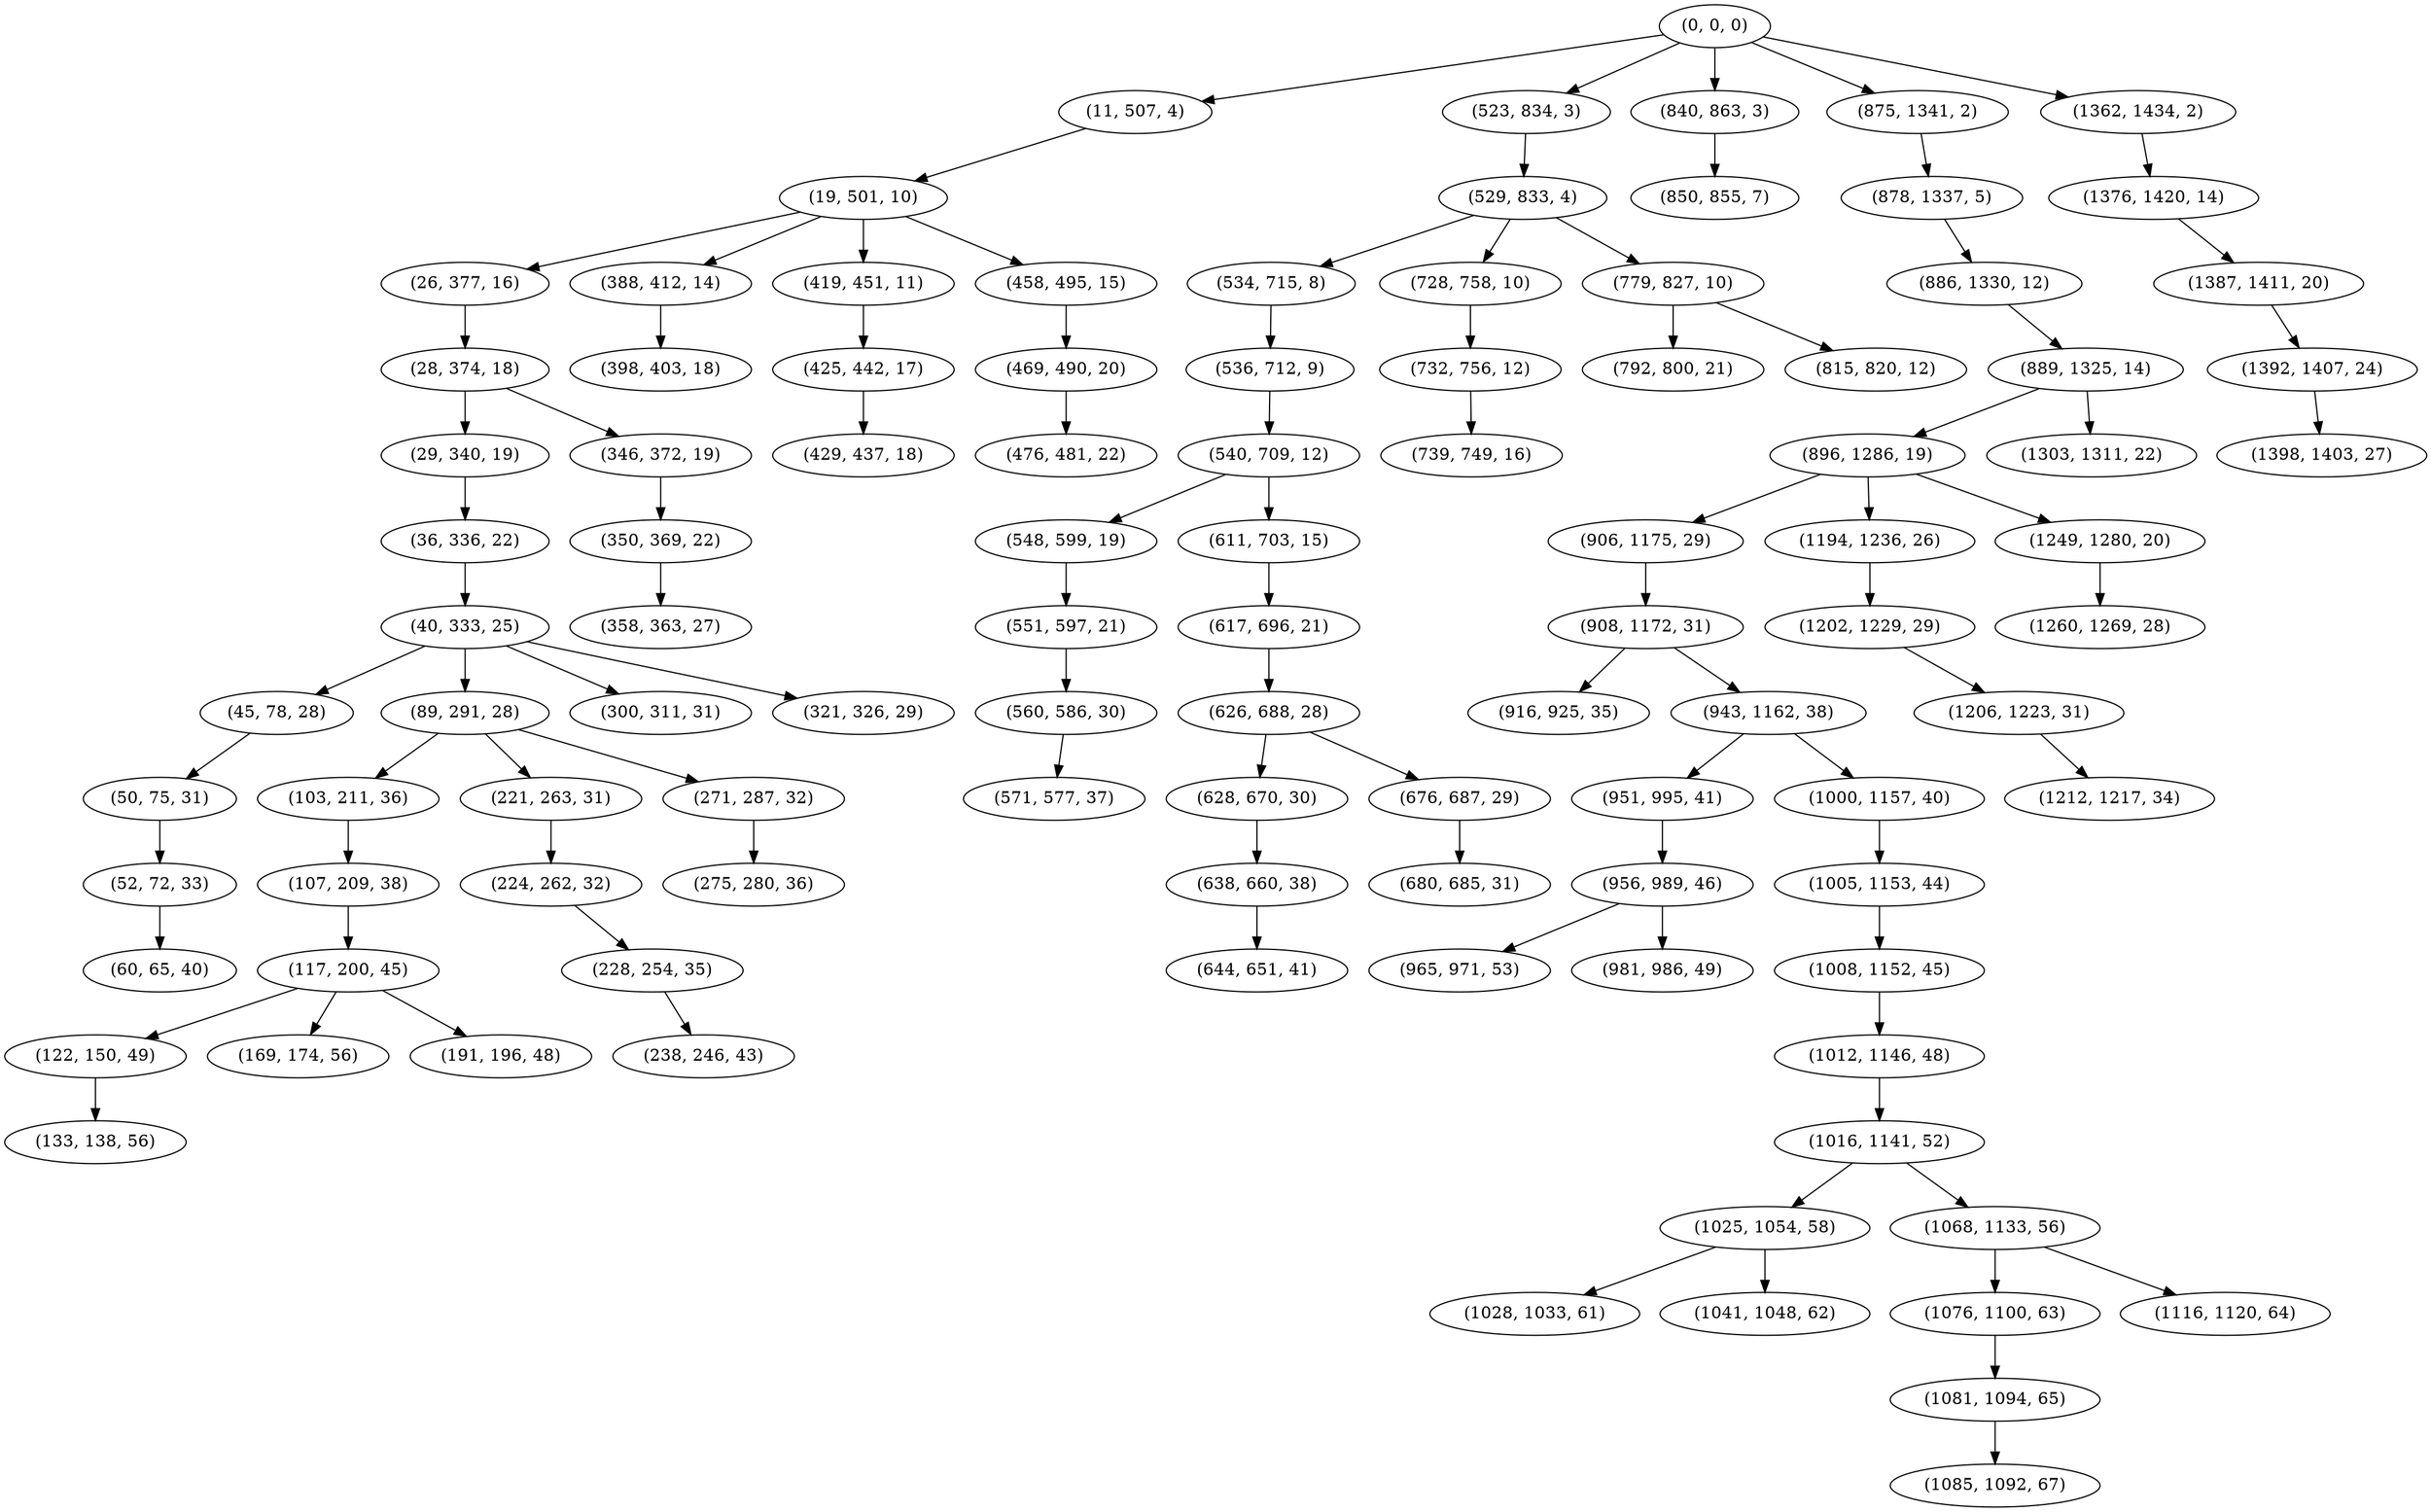 digraph tree {
    "(0, 0, 0)";
    "(11, 507, 4)";
    "(19, 501, 10)";
    "(26, 377, 16)";
    "(28, 374, 18)";
    "(29, 340, 19)";
    "(36, 336, 22)";
    "(40, 333, 25)";
    "(45, 78, 28)";
    "(50, 75, 31)";
    "(52, 72, 33)";
    "(60, 65, 40)";
    "(89, 291, 28)";
    "(103, 211, 36)";
    "(107, 209, 38)";
    "(117, 200, 45)";
    "(122, 150, 49)";
    "(133, 138, 56)";
    "(169, 174, 56)";
    "(191, 196, 48)";
    "(221, 263, 31)";
    "(224, 262, 32)";
    "(228, 254, 35)";
    "(238, 246, 43)";
    "(271, 287, 32)";
    "(275, 280, 36)";
    "(300, 311, 31)";
    "(321, 326, 29)";
    "(346, 372, 19)";
    "(350, 369, 22)";
    "(358, 363, 27)";
    "(388, 412, 14)";
    "(398, 403, 18)";
    "(419, 451, 11)";
    "(425, 442, 17)";
    "(429, 437, 18)";
    "(458, 495, 15)";
    "(469, 490, 20)";
    "(476, 481, 22)";
    "(523, 834, 3)";
    "(529, 833, 4)";
    "(534, 715, 8)";
    "(536, 712, 9)";
    "(540, 709, 12)";
    "(548, 599, 19)";
    "(551, 597, 21)";
    "(560, 586, 30)";
    "(571, 577, 37)";
    "(611, 703, 15)";
    "(617, 696, 21)";
    "(626, 688, 28)";
    "(628, 670, 30)";
    "(638, 660, 38)";
    "(644, 651, 41)";
    "(676, 687, 29)";
    "(680, 685, 31)";
    "(728, 758, 10)";
    "(732, 756, 12)";
    "(739, 749, 16)";
    "(779, 827, 10)";
    "(792, 800, 21)";
    "(815, 820, 12)";
    "(840, 863, 3)";
    "(850, 855, 7)";
    "(875, 1341, 2)";
    "(878, 1337, 5)";
    "(886, 1330, 12)";
    "(889, 1325, 14)";
    "(896, 1286, 19)";
    "(906, 1175, 29)";
    "(908, 1172, 31)";
    "(916, 925, 35)";
    "(943, 1162, 38)";
    "(951, 995, 41)";
    "(956, 989, 46)";
    "(965, 971, 53)";
    "(981, 986, 49)";
    "(1000, 1157, 40)";
    "(1005, 1153, 44)";
    "(1008, 1152, 45)";
    "(1012, 1146, 48)";
    "(1016, 1141, 52)";
    "(1025, 1054, 58)";
    "(1028, 1033, 61)";
    "(1041, 1048, 62)";
    "(1068, 1133, 56)";
    "(1076, 1100, 63)";
    "(1081, 1094, 65)";
    "(1085, 1092, 67)";
    "(1116, 1120, 64)";
    "(1194, 1236, 26)";
    "(1202, 1229, 29)";
    "(1206, 1223, 31)";
    "(1212, 1217, 34)";
    "(1249, 1280, 20)";
    "(1260, 1269, 28)";
    "(1303, 1311, 22)";
    "(1362, 1434, 2)";
    "(1376, 1420, 14)";
    "(1387, 1411, 20)";
    "(1392, 1407, 24)";
    "(1398, 1403, 27)";
    "(0, 0, 0)" -> "(11, 507, 4)";
    "(0, 0, 0)" -> "(523, 834, 3)";
    "(0, 0, 0)" -> "(840, 863, 3)";
    "(0, 0, 0)" -> "(875, 1341, 2)";
    "(0, 0, 0)" -> "(1362, 1434, 2)";
    "(11, 507, 4)" -> "(19, 501, 10)";
    "(19, 501, 10)" -> "(26, 377, 16)";
    "(19, 501, 10)" -> "(388, 412, 14)";
    "(19, 501, 10)" -> "(419, 451, 11)";
    "(19, 501, 10)" -> "(458, 495, 15)";
    "(26, 377, 16)" -> "(28, 374, 18)";
    "(28, 374, 18)" -> "(29, 340, 19)";
    "(28, 374, 18)" -> "(346, 372, 19)";
    "(29, 340, 19)" -> "(36, 336, 22)";
    "(36, 336, 22)" -> "(40, 333, 25)";
    "(40, 333, 25)" -> "(45, 78, 28)";
    "(40, 333, 25)" -> "(89, 291, 28)";
    "(40, 333, 25)" -> "(300, 311, 31)";
    "(40, 333, 25)" -> "(321, 326, 29)";
    "(45, 78, 28)" -> "(50, 75, 31)";
    "(50, 75, 31)" -> "(52, 72, 33)";
    "(52, 72, 33)" -> "(60, 65, 40)";
    "(89, 291, 28)" -> "(103, 211, 36)";
    "(89, 291, 28)" -> "(221, 263, 31)";
    "(89, 291, 28)" -> "(271, 287, 32)";
    "(103, 211, 36)" -> "(107, 209, 38)";
    "(107, 209, 38)" -> "(117, 200, 45)";
    "(117, 200, 45)" -> "(122, 150, 49)";
    "(117, 200, 45)" -> "(169, 174, 56)";
    "(117, 200, 45)" -> "(191, 196, 48)";
    "(122, 150, 49)" -> "(133, 138, 56)";
    "(221, 263, 31)" -> "(224, 262, 32)";
    "(224, 262, 32)" -> "(228, 254, 35)";
    "(228, 254, 35)" -> "(238, 246, 43)";
    "(271, 287, 32)" -> "(275, 280, 36)";
    "(346, 372, 19)" -> "(350, 369, 22)";
    "(350, 369, 22)" -> "(358, 363, 27)";
    "(388, 412, 14)" -> "(398, 403, 18)";
    "(419, 451, 11)" -> "(425, 442, 17)";
    "(425, 442, 17)" -> "(429, 437, 18)";
    "(458, 495, 15)" -> "(469, 490, 20)";
    "(469, 490, 20)" -> "(476, 481, 22)";
    "(523, 834, 3)" -> "(529, 833, 4)";
    "(529, 833, 4)" -> "(534, 715, 8)";
    "(529, 833, 4)" -> "(728, 758, 10)";
    "(529, 833, 4)" -> "(779, 827, 10)";
    "(534, 715, 8)" -> "(536, 712, 9)";
    "(536, 712, 9)" -> "(540, 709, 12)";
    "(540, 709, 12)" -> "(548, 599, 19)";
    "(540, 709, 12)" -> "(611, 703, 15)";
    "(548, 599, 19)" -> "(551, 597, 21)";
    "(551, 597, 21)" -> "(560, 586, 30)";
    "(560, 586, 30)" -> "(571, 577, 37)";
    "(611, 703, 15)" -> "(617, 696, 21)";
    "(617, 696, 21)" -> "(626, 688, 28)";
    "(626, 688, 28)" -> "(628, 670, 30)";
    "(626, 688, 28)" -> "(676, 687, 29)";
    "(628, 670, 30)" -> "(638, 660, 38)";
    "(638, 660, 38)" -> "(644, 651, 41)";
    "(676, 687, 29)" -> "(680, 685, 31)";
    "(728, 758, 10)" -> "(732, 756, 12)";
    "(732, 756, 12)" -> "(739, 749, 16)";
    "(779, 827, 10)" -> "(792, 800, 21)";
    "(779, 827, 10)" -> "(815, 820, 12)";
    "(840, 863, 3)" -> "(850, 855, 7)";
    "(875, 1341, 2)" -> "(878, 1337, 5)";
    "(878, 1337, 5)" -> "(886, 1330, 12)";
    "(886, 1330, 12)" -> "(889, 1325, 14)";
    "(889, 1325, 14)" -> "(896, 1286, 19)";
    "(889, 1325, 14)" -> "(1303, 1311, 22)";
    "(896, 1286, 19)" -> "(906, 1175, 29)";
    "(896, 1286, 19)" -> "(1194, 1236, 26)";
    "(896, 1286, 19)" -> "(1249, 1280, 20)";
    "(906, 1175, 29)" -> "(908, 1172, 31)";
    "(908, 1172, 31)" -> "(916, 925, 35)";
    "(908, 1172, 31)" -> "(943, 1162, 38)";
    "(943, 1162, 38)" -> "(951, 995, 41)";
    "(943, 1162, 38)" -> "(1000, 1157, 40)";
    "(951, 995, 41)" -> "(956, 989, 46)";
    "(956, 989, 46)" -> "(965, 971, 53)";
    "(956, 989, 46)" -> "(981, 986, 49)";
    "(1000, 1157, 40)" -> "(1005, 1153, 44)";
    "(1005, 1153, 44)" -> "(1008, 1152, 45)";
    "(1008, 1152, 45)" -> "(1012, 1146, 48)";
    "(1012, 1146, 48)" -> "(1016, 1141, 52)";
    "(1016, 1141, 52)" -> "(1025, 1054, 58)";
    "(1016, 1141, 52)" -> "(1068, 1133, 56)";
    "(1025, 1054, 58)" -> "(1028, 1033, 61)";
    "(1025, 1054, 58)" -> "(1041, 1048, 62)";
    "(1068, 1133, 56)" -> "(1076, 1100, 63)";
    "(1068, 1133, 56)" -> "(1116, 1120, 64)";
    "(1076, 1100, 63)" -> "(1081, 1094, 65)";
    "(1081, 1094, 65)" -> "(1085, 1092, 67)";
    "(1194, 1236, 26)" -> "(1202, 1229, 29)";
    "(1202, 1229, 29)" -> "(1206, 1223, 31)";
    "(1206, 1223, 31)" -> "(1212, 1217, 34)";
    "(1249, 1280, 20)" -> "(1260, 1269, 28)";
    "(1362, 1434, 2)" -> "(1376, 1420, 14)";
    "(1376, 1420, 14)" -> "(1387, 1411, 20)";
    "(1387, 1411, 20)" -> "(1392, 1407, 24)";
    "(1392, 1407, 24)" -> "(1398, 1403, 27)";
}
